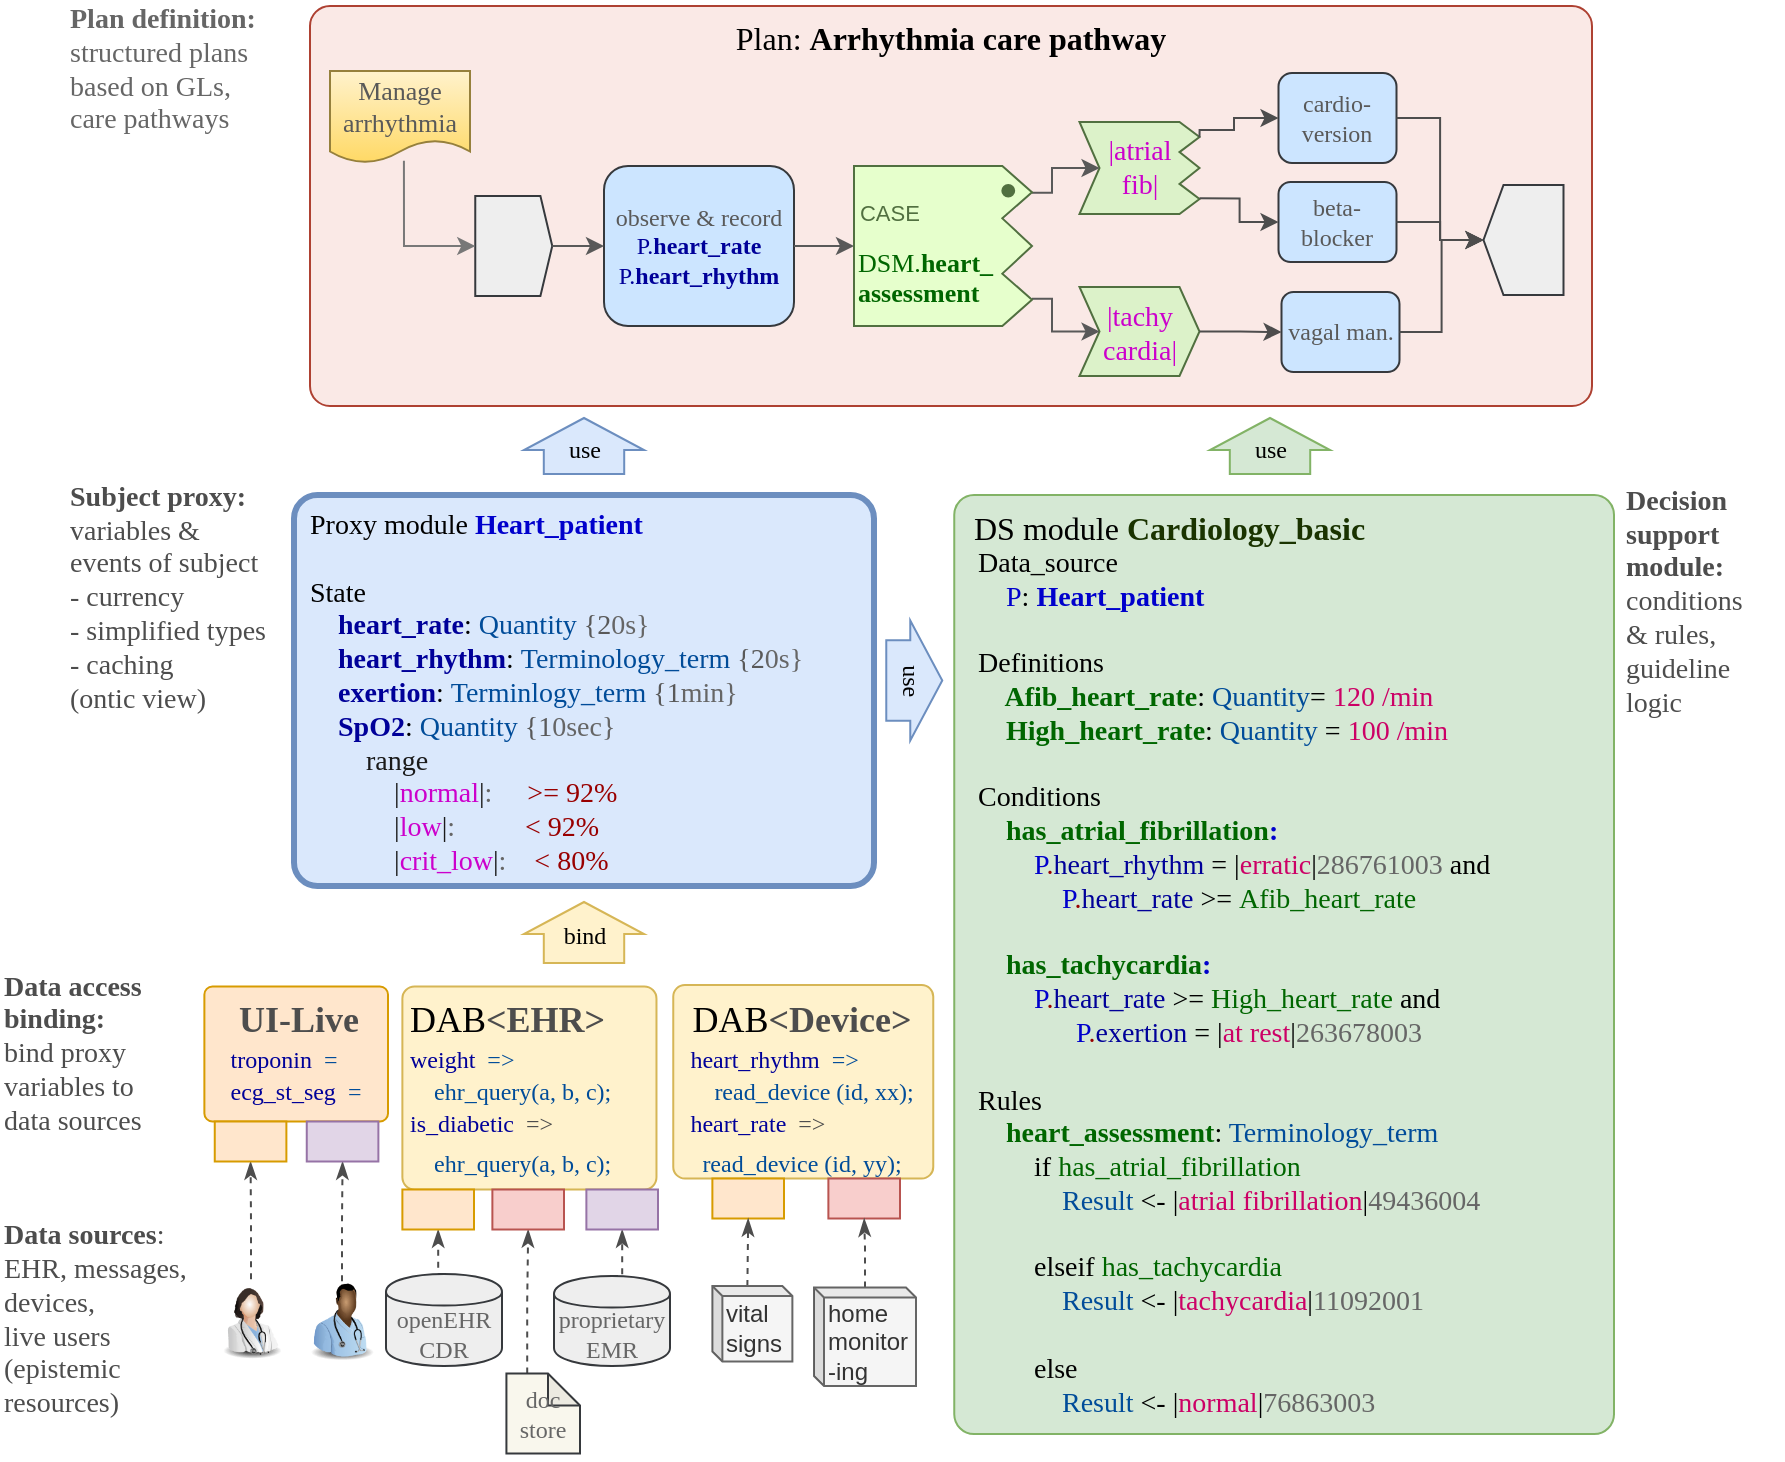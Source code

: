 <mxfile version="12.6.5" type="device"><diagram id="-mjmxiD4SZ3i_Z-_ZSI0" name="Page-1"><mxGraphModel dx="1366" dy="816" grid="1" gridSize="10" guides="1" tooltips="1" connect="1" arrows="1" fold="1" page="1" pageScale="1" pageWidth="1169" pageHeight="827" math="0" shadow="0"><root><mxCell id="0"/><mxCell id="1" parent="0"/><mxCell id="RvP3062w9t06JpOHgTbH-71" value="&lt;div style=&quot;text-align: center ; font-size: 16px&quot;&gt;DS module&amp;nbsp;&lt;b style=&quot;font-size: 16px&quot;&gt;&lt;font style=&quot;font-size: 16px&quot; color=&quot;#1a3300&quot;&gt;Cardiology_basic&lt;/font&gt;&lt;/b&gt;&lt;/div&gt;&lt;font color=&quot;#595959&quot; style=&quot;font-size: 16px&quot;&gt;&lt;div style=&quot;text-align: center ; font-size: 16px&quot;&gt;&lt;span style=&quot;font-size: 16px&quot;&gt;&amp;nbsp; &amp;nbsp; &amp;nbsp; &amp;nbsp; &amp;nbsp;&lt;/span&gt;&lt;span style=&quot;font-size: 16px&quot;&gt;&amp;nbsp; &amp;nbsp; &amp;nbsp; &amp;nbsp;&lt;/span&gt;&lt;/div&gt;&lt;/font&gt;" style="rounded=1;whiteSpace=wrap;html=1;fontSize=16;arcSize=3;verticalAlign=top;fillColor=#d5e8d4;strokeColor=#82b366;align=left;spacingLeft=8;fontFamily=Tahoma;" parent="1" vertex="1"><mxGeometry x="580.13" y="284.5" width="329.87" height="469.5" as="geometry"/></mxCell><mxCell id="dO6ojmiXCGP0qlEIDVPj-18" value="DAB&lt;b&gt;&lt;font color=&quot;#4d4d4d&quot;&gt;&amp;lt;EHR&amp;gt;&lt;/font&gt;&lt;/b&gt;&lt;font style=&quot;font-size: 14px&quot;&gt;&lt;br&gt;&lt;div&gt;&lt;font style=&quot;font-size: 12px&quot; color=&quot;#000099&quot;&gt;weight&lt;/font&gt;&lt;font color=&quot;#004c99&quot; style=&quot;font-size: 12px&quot;&gt;&amp;nbsp;&lt;/font&gt;&lt;font color=&quot;#004c99&quot; style=&quot;font-size: 12px&quot;&gt;&amp;nbsp;&lt;/font&gt;&lt;font color=&quot;#004c99&quot; style=&quot;font-size: 12px&quot;&gt;=&amp;gt;&amp;nbsp;&lt;/font&gt;&lt;/div&gt;&lt;div&gt;&lt;font color=&quot;#004c99&quot; style=&quot;font-size: 12px&quot;&gt;&amp;nbsp; &amp;nbsp; ehr_query(a, b, c);&lt;/font&gt;&lt;br&gt;&lt;/div&gt;&lt;/font&gt;&lt;span style=&quot;font-size: 12px&quot;&gt;&lt;div&gt;&lt;font color=&quot;#000099&quot;&gt;is_diabetic&lt;/font&gt;&lt;font color=&quot;#99004d&quot;&gt;&amp;nbsp;&lt;/font&gt;&lt;font color=&quot;#004c99&quot; style=&quot;color: rgb(153 , 0 , 77)&quot;&gt;&amp;nbsp;&lt;/font&gt;&lt;font color=&quot;#4d4d4d&quot;&gt;&lt;font&gt;=&amp;gt;&lt;/font&gt;&lt;/font&gt;&lt;/div&gt;&lt;/span&gt;&lt;span style=&quot;font-size: 12px&quot;&gt;&lt;font color=&quot;#4d4d4d&quot;&gt;&amp;nbsp; &amp;nbsp;&amp;nbsp;&lt;/font&gt;&lt;/span&gt;&lt;span style=&quot;color: rgb(0 , 76 , 153) ; font-size: 12px&quot;&gt;ehr_query(a, b, c);&lt;/span&gt;&lt;span style=&quot;color: rgb(0 , 76 , 153) ; font-size: 12px&quot;&gt;&lt;br&gt;&lt;/span&gt;&lt;span style=&quot;font-size: 12px&quot;&gt;&lt;div&gt;&lt;br&gt;&lt;/div&gt;&lt;/span&gt;" style="rounded=1;whiteSpace=wrap;html=1;fontSize=18;arcSize=6;verticalAlign=top;fillColor=#fff2cc;strokeColor=#d6b656;spacingLeft=2;fontFamily=Tahoma;align=left;" parent="1" vertex="1"><mxGeometry x="304.19" y="530.25" width="127.05" height="101.5" as="geometry"/></mxCell><mxCell id="16MvoikH8xTGFlD27zRF-5" value="&lt;b style=&quot;font-size: 14px&quot;&gt;Decision &lt;br&gt;support&amp;nbsp;&lt;br style=&quot;font-size: 14px&quot;&gt;module:&lt;/b&gt;&lt;br style=&quot;font-size: 14px&quot;&gt;conditions&lt;br&gt;&amp;amp; rules,&lt;br&gt;guideline&lt;br&gt;logic" style="text;html=1;align=left;verticalAlign=middle;resizable=0;points=[];autosize=1;fontSize=14;fontColor=#4D4D4D;fontFamily=Tahoma;" parent="1" vertex="1"><mxGeometry x="914.13" y="278" width="80" height="120" as="geometry"/></mxCell><mxCell id="16MvoikH8xTGFlD27zRF-6" value="&lt;b style=&quot;font-size: 14px&quot;&gt;Subject proxy:&lt;/b&gt;&lt;br style=&quot;font-size: 14px&quot;&gt;variables &amp;amp; &lt;br&gt;events of subject&lt;br&gt;- currency&lt;br&gt;- simplified types&lt;br&gt;- caching&lt;br&gt;(ontic view)" style="text;html=1;align=left;verticalAlign=middle;resizable=0;points=[];autosize=1;fontSize=14;fontColor=#4D4D4D;fontFamily=Tahoma;" parent="1" vertex="1"><mxGeometry x="135.76" y="276.25" width="120" height="120" as="geometry"/></mxCell><mxCell id="16MvoikH8xTGFlD27zRF-7" value="&lt;b style=&quot;font-size: 14px&quot;&gt;Data access &lt;br style=&quot;font-size: 14px&quot;&gt;binding:&lt;/b&gt;&lt;br style=&quot;font-size: 14px&quot;&gt;bind proxy&amp;nbsp;&lt;br style=&quot;font-size: 14px&quot;&gt;variables to&lt;br style=&quot;font-size: 14px&quot;&gt;data sources" style="text;html=1;align=left;verticalAlign=middle;resizable=0;points=[];autosize=1;fontSize=14;fontColor=#4D4D4D;fontFamily=Tahoma;" parent="1" vertex="1"><mxGeometry x="103.19" y="519" width="100" height="90" as="geometry"/></mxCell><mxCell id="16MvoikH8xTGFlD27zRF-8" value="&lt;font style=&quot;font-size: 12px&quot;&gt;use&lt;/font&gt;" style="html=1;shadow=0;dashed=0;align=center;verticalAlign=middle;shape=mxgraph.arrows2.arrow;dy=0.33;dx=16;direction=south;notch=0;fontSize=18;fillColor=#d5e8d4;strokeColor=#82b366;flipV=1;fontFamily=Tahoma;" parent="1" vertex="1"><mxGeometry x="708.005" y="246" width="60" height="28" as="geometry"/></mxCell><mxCell id="16MvoikH8xTGFlD27zRF-11" value="DAB&lt;b&gt;&lt;font color=&quot;#4d4d4d&quot;&gt;&amp;lt;Device&amp;gt;&lt;/font&gt;&lt;/b&gt;&lt;font style=&quot;font-size: 14px&quot;&gt;&lt;br&gt;&lt;div style=&quot;text-align: left&quot;&gt;&lt;font style=&quot;font-size: 12px&quot; color=&quot;#000099&quot;&gt;heart_rhythm&lt;/font&gt;&lt;font color=&quot;#004c99&quot; style=&quot;font-size: 12px&quot;&gt;&amp;nbsp;&lt;/font&gt;&lt;font color=&quot;#004c99&quot; style=&quot;font-size: 12px&quot;&gt;&amp;nbsp;&lt;/font&gt;&lt;font color=&quot;#004c99&quot; style=&quot;font-size: 12px&quot;&gt;=&amp;gt;&amp;nbsp;&lt;/font&gt;&lt;/div&gt;&lt;div style=&quot;text-align: left&quot;&gt;&lt;font color=&quot;#004c99&quot; style=&quot;font-size: 12px&quot;&gt;&amp;nbsp; &amp;nbsp; read_device (id, xx);&lt;/font&gt;&lt;br&gt;&lt;/div&gt;&lt;/font&gt;&lt;span style=&quot;font-size: 12px&quot;&gt;&lt;div style=&quot;text-align: left&quot;&gt;&lt;font color=&quot;#000099&quot;&gt;heart_rate&lt;/font&gt;&lt;font color=&quot;#99004d&quot;&gt;&amp;nbsp;&lt;/font&gt;&lt;font color=&quot;#004c99&quot; style=&quot;color: rgb(153 , 0 , 77)&quot;&gt;&amp;nbsp;&lt;/font&gt;&lt;font color=&quot;#4d4d4d&quot;&gt;=&amp;gt;&amp;nbsp;&lt;/font&gt;&lt;span style=&quot;color: rgb(77 , 77 , 77)&quot;&gt;&amp;nbsp; &amp;nbsp;&lt;/span&gt;&lt;/div&gt;&lt;/span&gt;&lt;span style=&quot;color: rgb(0 , 76 , 153) ; font-size: 12px ; text-align: left&quot;&gt;read_device (id, yy);&lt;br&gt;&lt;/span&gt;&lt;span style=&quot;font-size: 12px&quot;&gt;&lt;div style=&quot;text-align: left&quot;&gt;&lt;br&gt;&lt;/div&gt;&lt;/span&gt;" style="rounded=1;whiteSpace=wrap;html=1;fontSize=18;arcSize=6;verticalAlign=top;fillColor=#fff2cc;strokeColor=#d6b656;spacingLeft=-2;fontFamily=Tahoma;" parent="1" vertex="1"><mxGeometry x="439.63" y="529.5" width="130" height="96.75" as="geometry"/></mxCell><mxCell id="GozgkgP7t_RQeWkjlfC9-20" style="edgeStyle=orthogonalEdgeStyle;rounded=0;orthogonalLoop=1;jettySize=auto;html=1;exitX=0.5;exitY=0;exitDx=0;exitDy=0;entryX=0.5;entryY=1;entryDx=0;entryDy=0;dashed=1;endArrow=classicThin;endFill=1;strokeColor=#4D4D4D;fontSize=10;" edge="1" parent="1" source="16MvoikH8xTGFlD27zRF-13" target="GozgkgP7t_RQeWkjlfC9-10"><mxGeometry relative="1" as="geometry"/></mxCell><mxCell id="16MvoikH8xTGFlD27zRF-13" value="openEHR CDR" style="shape=cylinder;whiteSpace=wrap;html=1;boundedLbl=1;backgroundOutline=1;fontSize=12;fillColor=#eeeeee;strokeColor=#36393d;fontColor=#666666;fontFamily=Tahoma;" parent="1" vertex="1"><mxGeometry x="296" y="674" width="58" height="46" as="geometry"/></mxCell><mxCell id="GozgkgP7t_RQeWkjlfC9-16" style="edgeStyle=orthogonalEdgeStyle;rounded=0;orthogonalLoop=1;jettySize=auto;html=1;exitX=0.5;exitY=0;exitDx=0;exitDy=0;entryX=0.5;entryY=1;entryDx=0;entryDy=0;dashed=1;endArrow=classicThin;endFill=1;strokeColor=#4D4D4D;fontSize=10;" edge="1" parent="1" source="16MvoikH8xTGFlD27zRF-16" target="GozgkgP7t_RQeWkjlfC9-13"><mxGeometry relative="1" as="geometry"/></mxCell><mxCell id="16MvoikH8xTGFlD27zRF-16" value="proprietary EMR" style="shape=cylinder;whiteSpace=wrap;html=1;boundedLbl=1;backgroundOutline=1;fontSize=12;fillColor=#eeeeee;strokeColor=#36393d;fontColor=#666666;fontFamily=Tahoma;" parent="1" vertex="1"><mxGeometry x="380" y="675" width="58" height="45" as="geometry"/></mxCell><mxCell id="GozgkgP7t_RQeWkjlfC9-19" style="edgeStyle=orthogonalEdgeStyle;rounded=0;orthogonalLoop=1;jettySize=auto;html=1;exitX=0;exitY=0;exitDx=10.395;exitDy=0;exitPerimeter=0;entryX=0.5;entryY=1;entryDx=0;entryDy=0;dashed=1;endArrow=classicThin;endFill=1;strokeColor=#4D4D4D;fontSize=10;" edge="1" parent="1" source="16MvoikH8xTGFlD27zRF-17" target="GozgkgP7t_RQeWkjlfC9-12"><mxGeometry relative="1" as="geometry"/></mxCell><mxCell id="16MvoikH8xTGFlD27zRF-17" value="doc store" style="shape=note;whiteSpace=wrap;html=1;backgroundOutline=1;darkOpacity=0.05;fontSize=12;size=16;fillColor=#f9f7ed;strokeColor=#36393d;fontColor=#666666;fontFamily=Tahoma;" parent="1" vertex="1"><mxGeometry x="356.21" y="723.75" width="36.79" height="40" as="geometry"/></mxCell><mxCell id="16MvoikH8xTGFlD27zRF-20" value="&lt;b style=&quot;font-size: 14px&quot;&gt;Plan&amp;nbsp;definition:&lt;/b&gt;&lt;br style=&quot;font-size: 14px&quot;&gt;structured plans&lt;br&gt;based on GLs,&lt;br&gt;care pathways" style="text;html=1;align=left;verticalAlign=middle;resizable=0;points=[];autosize=1;fontSize=14;fontColor=#666666;fontFamily=Tahoma;" parent="1" vertex="1"><mxGeometry x="136.38" y="37" width="120" height="70" as="geometry"/></mxCell><mxCell id="RvP3062w9t06JpOHgTbH-34" value="&lt;font color=&quot;#000000&quot; style=&quot;font-size: 16px&quot;&gt;Plan: &lt;b style=&quot;font-size: 16px&quot;&gt;Arrhythmia care pathway&lt;/b&gt;&lt;/font&gt;" style="rounded=1;whiteSpace=wrap;html=1;fontSize=16;arcSize=5;fillColor=#FAE9E6;strokeColor=#ae4132;verticalAlign=top;fontFamily=Tahoma;" parent="1" vertex="1"><mxGeometry x="258" y="40" width="641" height="200" as="geometry"/></mxCell><mxCell id="RvP3062w9t06JpOHgTbH-6" value="observe &amp;amp; record&lt;br&gt;&lt;font color=&quot;#000099&quot;&gt;&lt;span style=&quot;text-align: left&quot;&gt;&lt;font&gt;P.&lt;b&gt;heart_rate&lt;/b&gt;&lt;/font&gt;&lt;/span&gt;&lt;b&gt;&lt;br&gt;&lt;/b&gt;&lt;/font&gt;&lt;font color=&quot;#000099&quot;&gt;P.&lt;b&gt;heart_rhythm&lt;/b&gt;&lt;/font&gt;" style="shape=ext;rounded=1;html=1;whiteSpace=wrap;shadow=0;glass=0;comic=0;labelBackgroundColor=none;strokeColor=#36393d;strokeWidth=1;fillColor=#cce5ff;fontFamily=Tahoma;fontSize=12;align=center;fontColor=#595959;" parent="1" vertex="1"><mxGeometry x="405" y="120" width="95" height="80" as="geometry"/></mxCell><mxCell id="RvP3062w9t06JpOHgTbH-7" value="" style="endArrow=classic;html=1;labelBackgroundColor=none;strokeColor=#595959;strokeWidth=1;fontFamily=Tahoma;fontSize=14;fontColor=#525252;entryX=0;entryY=0.5;exitX=1;exitY=0.5;fillColor=#f5f5f5;gradientColor=#b3b3b3;entryDx=0;entryDy=0;exitDx=0;exitDy=0;" parent="1" source="RvP3062w9t06JpOHgTbH-6" target="dO6ojmiXCGP0qlEIDVPj-1" edge="1"><mxGeometry width="50" height="50" relative="1" as="geometry"><mxPoint x="515.25" y="160" as="sourcePoint"/><mxPoint x="537.75" y="159.5" as="targetPoint"/></mxGeometry></mxCell><mxCell id="RvP3062w9t06JpOHgTbH-8" value="&lt;br style=&quot;font-size: 12px&quot;&gt;" style="shape=stencil(tZTbDoMgDIafhtsFbdz9wrb3YK5OMgYG2Onth6DJnLrsoIkx6f/br4UiBJgteYUkpSWBNUlToP7lw2sMl1kMua0wd1G7cCP4TmJ0rDP6iFexdw1BqBKNcLULG0JX/pv6AZZrpTxEaGU7zpPvYVwon0tvEdZ0c+9Eleef0KGJahLU7efMRTYDNZmj0y6z7XvaTieidntNZpnUNNTkRyYwr4wdYmA7nh8PRp/VfrCTitc/SM9o7ZO+4PtjP7TANlsK9ZSdDZ3vz9OXL5ue/Vcevq1Pv03PpbY/bF6YZ28sQR2ZJbBCG3wz5EJIGS/EsZLDbijaYwc13s9BeAA=);whiteSpace=wrap;html=1;fillColor=#eeeeee;fontSize=12;strokeColor=#36393d;fontFamily=Tahoma;" parent="1" vertex="1"><mxGeometry x="340.63" y="135" width="38.5" height="50" as="geometry"/></mxCell><mxCell id="RvP3062w9t06JpOHgTbH-3" value="" style="endArrow=classic;html=1;labelBackgroundColor=none;strokeColor=#595959;strokeWidth=1;fontFamily=Tahoma;fontSize=14;fontColor=#525252;exitX=1;exitY=0.5;fillColor=#f5f5f5;gradientColor=#b3b3b3;fontStyle=0;entryX=0;entryY=0.5;exitDx=0;exitDy=0;" parent="1" source="RvP3062w9t06JpOHgTbH-8" target="RvP3062w9t06JpOHgTbH-6" edge="1"><mxGeometry width="50" height="50" relative="1" as="geometry"><mxPoint x="415.25" y="167.5" as="sourcePoint"/><mxPoint x="417.75" y="123.5" as="targetPoint"/></mxGeometry></mxCell><mxCell id="RvP3062w9t06JpOHgTbH-13" value="&lt;font color=&quot;#cc00cc&quot; style=&quot;font-size: 14px;&quot;&gt;|tachy&lt;br style=&quot;font-size: 14px;&quot;&gt;cardia|&lt;/font&gt;" style="shape=stencil(tZXtboMgFIavhr8LH0Oznwtd74NSNkkpGLTtdvc7iiZlfmzVmRjNeY/vwzG8RMREVchSI4oLxHaIUs7hBuUtlhmOpaxKreqoXWUw8mB17FR18Cd9M8e6IxhX6GDqpsveEH6Fd5qLCeWdA4jxrko6d32ASePAiz8jrFv+K6lK4J91rUNUSavu/8584htQySaTkixPuf3sP8h43bQT1IfnTahkk936HypZyGQClKkgM3GQ6vQR/MUdRyd5N9Yqb32AMj7bhRBlO7Gn4mXmI+IxGzdzkuPnuQSUsjmcg0bfPvurnj9yY9jebY27c/N19iy107zb/cUD8Ef9K+1kwQco6ys9tXegD7avVSeyBinzQf8Swpim+ayNRn/AbtX4D2mFbw==);whiteSpace=wrap;html=1;fillColor=#d5e8d4;strokeColor=#82b366;gradientColor=#97d077;fontSize=14;fontColor=#0000F0;verticalAlign=top;fontStyle=0;fontFamily=Tahoma;" parent="1" vertex="1"><mxGeometry x="642.75" y="180.5" width="60" height="44.5" as="geometry"/></mxCell><mxCell id="RvP3062w9t06JpOHgTbH-15" value="cardio-version" style="shape=stencil(tZThCoIwFIWfZn9jcwj9jVXvsfSaQ9tkrqy3b+4atFKJUJDBPUe/e9h2JVy0pWyAJLQkfE+SJE394ssOyy3FUrYNZA61m7RKnmpAp3XWVNCp3A0EpUuwyvUuPxC68+/0DxeZ0dpDlNFt5Lz5HiaV9t/SO8KG9o+oajz/Ag4sqiyox9+Zm3QFKlsjacx85V426ULUOCtb5aSWobI/mVx4ZeoSc3GSWXW25qrz0STBsf0QzV/uj8GLx3Ik0ERbLgpjYSZPoeoaZ3dq78bd0PSLHVT8lQThCQ==);whiteSpace=wrap;html=1;fontSize=12;align=center;fillColor=#cce5ff;strokeColor=#36393d;fontColor=#595959;fontFamily=Tahoma;" parent="1" vertex="1"><mxGeometry x="742.25" y="73.5" width="59" height="45" as="geometry"/></mxCell><mxCell id="RvP3062w9t06JpOHgTbH-17" value="vagal man." style="shape=stencil(tZThCoIwFIWfZn9jcwj9jVXvsfSaQ9tkrqy3b+4atFKJUJDBPUe/e9h2JVy0pWyAJLQkfE+SJE394ssOyy3FUrYNZA61m7RKnmpAp3XWVNCp3A0EpUuwyvUuPxC68+/0DxeZ0dpDlNFt5Lz5HiaV9t/SO8KG9o+oajz/Ag4sqiyox9+Zm3QFKlsjacx85V426ULUOCtb5aSWobI/mVx4ZeoSc3GSWXW25qrz0STBsf0QzV/uj8GLx3Ik0ERbLgpjYSZPoeoaZ3dq78bd0PSLHVT8lQThCQ==);whiteSpace=wrap;html=1;fontSize=12;align=center;fillColor=#cce5ff;strokeColor=#36393d;fontColor=#595959;fontFamily=Tahoma;" parent="1" vertex="1"><mxGeometry x="743.75" y="183" width="59" height="40" as="geometry"/></mxCell><mxCell id="RvP3062w9t06JpOHgTbH-12" style="edgeStyle=orthogonalEdgeStyle;rounded=0;orthogonalLoop=1;jettySize=auto;html=1;exitX=1;exitY=0.5;exitDx=0;exitDy=0;fontSize=12;strokeColor=#4D4D4D;fontFamily=Tahoma;" parent="1" source="RvP3062w9t06JpOHgTbH-13" target="RvP3062w9t06JpOHgTbH-17" edge="1"><mxGeometry relative="1" as="geometry"/></mxCell><mxCell id="RvP3062w9t06JpOHgTbH-19" value="&lt;span style=&quot;font-size: 14px;&quot;&gt;&lt;font style=&quot;font-size: 14px;&quot; color=&quot;#cc00cc&quot;&gt;|atrial &lt;br style=&quot;font-size: 14px;&quot;&gt;fib|&lt;/font&gt;&lt;/span&gt;" style="shape=stencil(tZXbcoIwEIafJrdODgbsZSfW94iYlowxYQLV+vZdCHbkWDU6w8DsLvvtD+w/ICbKXBYKUZwjtkaUcg4nCE8hTHAIZVmorAq5o/Rabo0KlbLybq9Oele1BG1z5XVVV9kHwu9wT30wkTlrAaKdLTuVqzrApLbQi38CrB1/7kQF8A+qUj5kSZPd3M5c8BdQSZe5IEn6JLV/pHNPf4+MIxWPU+/W26GSl3yx51D7z79iN2OZgMzUPjOxldn+y7tvuxsV86mNyZxxHsJwbQYhytZiQ8XbzHMEt403c5Li5dwSFLL26KBwKR/cUc07bwx76TbaXnXzuPak2z79Rm6aTlZx42na7t/DClgap2CZxM3n9+qPbCcPvMDMuFJNrS7kB9vbZCesBiZzXv3jwWCmeauNOn/AbrLhT9okfgE=);whiteSpace=wrap;html=1;fillColor=#d5e8d4;strokeColor=#82b366;gradientColor=#97d077;fontSize=14;verticalAlign=top;fontStyle=0;fontFamily=Tahoma;" parent="1" vertex="1"><mxGeometry x="642.75" y="98" width="60" height="46" as="geometry"/></mxCell><mxCell id="RvP3062w9t06JpOHgTbH-9" style="edgeStyle=orthogonalEdgeStyle;rounded=0;html=1;exitX=1;exitY=0.167;exitDx=0;exitDy=0;entryX=0;entryY=0.5;entryDx=0;entryDy=0;jettySize=auto;orthogonalLoop=1;strokeColor=#4D4D4D;fontFamily=Tahoma;" parent="1" source="RvP3062w9t06JpOHgTbH-19" target="RvP3062w9t06JpOHgTbH-15" edge="1"><mxGeometry relative="1" as="geometry"><mxPoint x="817.25" y="43.5" as="targetPoint"/><Array as="points"><mxPoint x="703" y="102"/><mxPoint x="720" y="102"/><mxPoint x="720" y="96"/></Array></mxGeometry></mxCell><mxCell id="RvP3062w9t06JpOHgTbH-21" value="beta-blocker" style="shape=stencil(tZThCoIwFIWfZn9jcwj9jVXvsfSaQ9tkrqy3b+4atFKJUJDBPUe/e9h2JVy0pWyAJLQkfE+SJE394ssOyy3FUrYNZA61m7RKnmpAp3XWVNCp3A0EpUuwyvUuPxC68+/0DxeZ0dpDlNFt5Lz5HiaV9t/SO8KG9o+oajz/Ag4sqiyox9+Zm3QFKlsjacx85V426ULUOCtb5aSWobI/mVx4ZeoSc3GSWXW25qrz0STBsf0QzV/uj8GLx3Ik0ERbLgpjYSZPoeoaZ3dq78bd0PSLHVT8lQThCQ==);whiteSpace=wrap;html=1;fontSize=12;align=center;fillColor=#cce5ff;strokeColor=#36393d;fontColor=#595959;fontFamily=Tahoma;" parent="1" vertex="1"><mxGeometry x="742.25" y="128" width="59" height="40" as="geometry"/></mxCell><mxCell id="RvP3062w9t06JpOHgTbH-18" style="edgeStyle=orthogonalEdgeStyle;rounded=0;orthogonalLoop=1;jettySize=auto;html=1;exitX=1;exitY=0.83;exitDx=0;exitDy=0;entryX=0;entryY=0.5;entryDx=0;entryDy=0;strokeColor=#4D4D4D;fontSize=12;fontFamily=Tahoma;" parent="1" source="RvP3062w9t06JpOHgTbH-19" target="RvP3062w9t06JpOHgTbH-21" edge="1"><mxGeometry relative="1" as="geometry"/></mxCell><mxCell id="RvP3062w9t06JpOHgTbH-29" value="" style="shape=stencil(tZRhb4MgEIZ/DV8bhdplHxfX/Q9K2SSlYIC127/vyWkiEdtmU2PUe8/34cQDwmrf8FYSWjSEvRNKqwouEF4x3BYYct9KEVC7cKf4QUvM+ODsSV7VMfQEZRrpVOiybE+KN3inO1ktrDEAUdb4JDPKA4wrA97iB2H98L9J1AL/LIN0qJZR/XieualWoJZrVJoyh7qXrXQhalprucqfWoZa/pHJalDmmpjVBy5OX85+m2O2kk+ltbDaOgjxHgcilO3jcecjcInlzWzHXvvnvLnl3cKcJIb02V7kaGpy6y3HHexamZF9u6i934qe95f/9Kd2+rJ5DBDaejk39aBPZj+qM60CTWKdfNBD2Az3WyXbuRN2VHH7j8IN);whiteSpace=wrap;html=1;fillColor=#f5f5f5;gradientColor=#b3b3b3;fontSize=11;strokeColor=#666666;fontFamily=Tahoma;" parent="1" vertex="1"><mxGeometry x="844.75" y="129.5" width="40" height="55" as="geometry"/></mxCell><mxCell id="RvP3062w9t06JpOHgTbH-14" style="edgeStyle=orthogonalEdgeStyle;rounded=0;orthogonalLoop=1;jettySize=auto;html=1;exitX=1;exitY=0.5;exitDx=0;exitDy=0;entryX=0;entryY=0.5;entryDx=0;entryDy=0;strokeColor=#4D4D4D;fontSize=12;fontFamily=Tahoma;" parent="1" source="RvP3062w9t06JpOHgTbH-15" target="RvP3062w9t06JpOHgTbH-29" edge="1"><mxGeometry relative="1" as="geometry"><mxPoint x="821.75" y="169.685" as="targetPoint"/></mxGeometry></mxCell><mxCell id="RvP3062w9t06JpOHgTbH-16" style="edgeStyle=orthogonalEdgeStyle;rounded=0;orthogonalLoop=1;jettySize=auto;html=1;exitX=1;exitY=0.5;exitDx=0;exitDy=0;entryX=0;entryY=0.5;entryDx=0;entryDy=0;strokeColor=#4D4D4D;fontSize=12;fontFamily=Tahoma;" parent="1" source="RvP3062w9t06JpOHgTbH-17" target="RvP3062w9t06JpOHgTbH-29" edge="1"><mxGeometry relative="1" as="geometry"><mxPoint x="819.75" y="87.5" as="targetPoint"/></mxGeometry></mxCell><mxCell id="RvP3062w9t06JpOHgTbH-20" style="edgeStyle=orthogonalEdgeStyle;rounded=0;orthogonalLoop=1;jettySize=auto;html=1;exitX=1;exitY=0.5;exitDx=0;exitDy=0;entryX=0;entryY=0.5;entryDx=0;entryDy=0;strokeColor=#4D4D4D;fontSize=12;fontFamily=Tahoma;" parent="1" source="RvP3062w9t06JpOHgTbH-21" target="RvP3062w9t06JpOHgTbH-29" edge="1"><mxGeometry relative="1" as="geometry"><mxPoint x="821.75" y="206.315" as="targetPoint"/></mxGeometry></mxCell><mxCell id="RvP3062w9t06JpOHgTbH-30" value="&lt;div style=&quot;text-align: center&quot;&gt;Manage arrhythmia&lt;/div&gt;" style="shape=document;whiteSpace=wrap;html=1;boundedLbl=1;shadow=0;glass=0;comic=0;labelBackgroundColor=none;strokeColor=#96803C;strokeWidth=1;fillColor=#fff2cc;fontFamily=Tahoma;fontSize=13;align=center;fontStyle=0;size=0.25;gradientColor=#ffd966;fontColor=#595959;" parent="1" vertex="1"><mxGeometry x="268" y="72.5" width="70" height="46" as="geometry"/></mxCell><mxCell id="RvP3062w9t06JpOHgTbH-1" style="edgeStyle=orthogonalEdgeStyle;rounded=0;html=1;entryX=0;entryY=0.5;entryDx=0;entryDy=0;jettySize=auto;orthogonalLoop=1;fontSize=12;strokeWidth=1;strokeColor=#787878;exitX=0.528;exitY=0.975;exitDx=0;exitDy=0;exitPerimeter=0;fontFamily=Tahoma;" parent="1" source="RvP3062w9t06JpOHgTbH-30" target="RvP3062w9t06JpOHgTbH-8" edge="1"><mxGeometry relative="1" as="geometry"><mxPoint x="312.25" y="116.5" as="sourcePoint"/><Array as="points"><mxPoint x="305" y="160"/></Array></mxGeometry></mxCell><mxCell id="RvP3062w9t06JpOHgTbH-33" style="edgeStyle=orthogonalEdgeStyle;rounded=0;orthogonalLoop=1;jettySize=auto;html=1;exitX=1;exitY=0.83;exitDx=0;exitDy=0;entryX=0.167;entryY=0.5;entryDx=0;entryDy=0;entryPerimeter=0;fontSize=12;strokeColor=#595959;fontFamily=Tahoma;" parent="1" source="dO6ojmiXCGP0qlEIDVPj-1" target="RvP3062w9t06JpOHgTbH-13" edge="1"><mxGeometry relative="1" as="geometry"><Array as="points"><mxPoint x="629" y="186"/><mxPoint x="629" y="203"/></Array><mxPoint x="582.75" y="177.65" as="sourcePoint"/></mxGeometry></mxCell><mxCell id="RvP3062w9t06JpOHgTbH-10" style="edgeStyle=orthogonalEdgeStyle;rounded=0;orthogonalLoop=1;jettySize=auto;html=1;exitX=1;exitY=0.167;exitDx=0;exitDy=0;entryX=0.167;entryY=0.5;entryDx=0;entryDy=0;entryPerimeter=0;fontSize=14;strokeColor=#595959;fontFamily=Tahoma;" parent="1" source="dO6ojmiXCGP0qlEIDVPj-1" target="RvP3062w9t06JpOHgTbH-19" edge="1"><mxGeometry relative="1" as="geometry"><mxPoint x="637.75" y="189" as="targetPoint"/><mxPoint x="582.75" y="141.185" as="sourcePoint"/><Array as="points"><mxPoint x="629" y="133"/><mxPoint x="629" y="121"/></Array></mxGeometry></mxCell><mxCell id="dO6ojmiXCGP0qlEIDVPj-1" value="&lt;font style=&quot;font-size: 13px&quot;&gt;&lt;br style=&quot;font-size: 13px&quot;&gt;&lt;font color=&quot;#006600&quot; style=&quot;font-size: 13px&quot;&gt;&lt;br style=&quot;font-size: 13px&quot;&gt;&lt;/font&gt;&lt;span style=&quot;font-size: 13px&quot;&gt;&lt;font color=&quot;#006600&quot; style=&quot;font-size: 13px&quot;&gt;DSM.&lt;b&gt;heart_&lt;/b&gt;&lt;br style=&quot;font-size: 13px&quot;&gt;&lt;b&gt;assessment&lt;/b&gt;&lt;/font&gt;&lt;br style=&quot;font-size: 13px&quot;&gt;&lt;/span&gt;&lt;/font&gt;" style="shape=stencil(tVbbjoMgEP0aXxuFot3HhrU/sF9ALV1JKRikl/37Rccm0kpv2sRoZsZz5ihz0AjTumQVj1BcRvg7QogQd3LhCcI0hpDVFS8s5I7MCLaWHCq1NXrHT2JjOwahSm6Ebao4j+Klu6c5MC20Uo5EaFV7lV7dkTGhHDY+A1nX/s+LKse/55YbyCZtdvU854x8gDXxOWdJmk2j9oqXfETtNKy+1uQjqzUN6/XzL/DTtJi6TGiWMV2zYvdr9EFtBsVshZSFltq4EK5towjhPF2tKL3zHOC0YTBJsnge3wFXrPHnTeFS3usjv++6IdoLWgrVQ5Nx8NSHf43rnizGtUdZN39vK8DZOAXzdFx/8qr+l+GF1DUPDZ7L38xemw0YxVlEG/7AQWCFUMutVvZNm1h+bnYJxw8YuvzJ4XV0Lwf504Ue+jUoMrgRPBTJpRRVHV7xdOZ/xOcQlf0oLGpYdrtkNyvTZuEPok38Aw==);whiteSpace=wrap;html=1;fontSize=13;fillColor=#cdeb8b;strokeColor=#36393d;align=left;verticalAlign=middle;fontFamily=Tahoma;" parent="1" vertex="1"><mxGeometry x="530" y="120" width="89" height="80" as="geometry"/></mxCell><mxCell id="16MvoikH8xTGFlD27zRF-23" value="&lt;font style=&quot;font-size: 12px&quot;&gt;use&lt;/font&gt;" style="html=1;shadow=0;dashed=0;align=center;verticalAlign=middle;shape=mxgraph.arrows2.arrow;dy=0.33;dx=16;direction=south;notch=0;fontSize=18;fillColor=#dae8fc;strokeColor=#6c8ebf;flipV=1;fontFamily=Tahoma;" parent="1" vertex="1"><mxGeometry x="365" y="246" width="60" height="28" as="geometry"/></mxCell><mxCell id="16MvoikH8xTGFlD27zRF-24" value="&lt;font style=&quot;font-size: 12px&quot;&gt;use&lt;/font&gt;" style="html=1;shadow=0;dashed=0;align=center;verticalAlign=middle;shape=mxgraph.arrows2.arrow;dy=0.33;dx=16;direction=south;notch=0;fontSize=18;fillColor=#dae8fc;strokeColor=#6c8ebf;flipV=1;rotation=90;fontFamily=Tahoma;" parent="1" vertex="1"><mxGeometry x="530.135" y="363.25" width="60" height="28" as="geometry"/></mxCell><mxCell id="K_8rpJOvDZrePxqkqU6q-1" value="Data_source&lt;br&gt;&amp;nbsp; &amp;nbsp;&amp;nbsp;&lt;font color=&quot;#0000cc&quot;&gt;P&lt;/font&gt;: &lt;b&gt;&lt;font color=&quot;#0000cc&quot;&gt;Heart_patient&lt;/font&gt;&lt;/b&gt;&lt;br&gt;&lt;br&gt;Definitions&lt;br style=&quot;font-size: 14px&quot;&gt;&lt;b style=&quot;color: rgb(0 , 0 , 204) ; font-size: 14px&quot;&gt;&amp;nbsp; &amp;nbsp; &lt;/b&gt;&lt;b style=&quot;font-size: 14px&quot;&gt;&lt;font color=&quot;#006600&quot;&gt;Afib_heart_rate&lt;/font&gt;&lt;/b&gt;:&amp;nbsp;&lt;font color=&quot;#004c99&quot; style=&quot;font-size: 14px&quot;&gt;Quantity&lt;/font&gt;= &lt;font color=&quot;#cc0066&quot;&gt;120 /min&lt;/font&gt;&lt;br style=&quot;font-size: 14px&quot;&gt;&lt;font style=&quot;font-size: 14px&quot;&gt;&lt;b style=&quot;font-size: 14px&quot;&gt;&lt;font color=&quot;#0000cc&quot;&gt;&amp;nbsp; &amp;nbsp; &lt;/font&gt;&lt;font color=&quot;#006600&quot;&gt;High_heart_rate&lt;/font&gt;&lt;/b&gt;&lt;/font&gt;:&amp;nbsp;&lt;span style=&quot;color: rgb(0 , 76 , 153) ; font-size: 14px&quot;&gt;Quantity&lt;/span&gt;&amp;nbsp;= &lt;font color=&quot;#cc0066&quot;&gt;100 /min&lt;/font&gt;&lt;br style=&quot;font-size: 14px&quot;&gt;&lt;br style=&quot;font-size: 14px&quot;&gt;Conditions&lt;br style=&quot;font-size: 14px&quot;&gt;&lt;font style=&quot;font-size: 14px&quot;&gt;&lt;b style=&quot;font-size: 14px&quot;&gt;&lt;font color=&quot;#0000cc&quot;&gt;&amp;nbsp; &amp;nbsp; &lt;/font&gt;&lt;font color=&quot;#006600&quot;&gt;has_atrial_fibrillation&lt;/font&gt;&lt;font color=&quot;#0000cc&quot;&gt;:&lt;/font&gt;&lt;/b&gt;&lt;/font&gt;&lt;br style=&quot;font-size: 14px&quot;&gt;&amp;nbsp; &amp;nbsp; &amp;nbsp; &amp;nbsp;&amp;nbsp;&lt;span style=&quot;color: rgb(0 , 0 , 204)&quot;&gt;P&lt;/span&gt;&lt;font color=&quot;#990000&quot; style=&quot;font-size: 14px&quot;&gt;.&lt;/font&gt;&lt;font style=&quot;font-size: 14px&quot; color=&quot;#000099&quot;&gt;heart_rhythm&lt;/font&gt;&amp;nbsp;= |&lt;font color=&quot;#cc0066&quot;&gt;erratic&lt;/font&gt;|&lt;font color=&quot;#666666&quot;&gt;286761003&lt;/font&gt;&amp;nbsp;and&amp;nbsp;&lt;br style=&quot;font-size: 14px&quot;&gt;&amp;nbsp; &amp;nbsp; &amp;nbsp; &amp;nbsp; &amp;nbsp; &amp;nbsp;&amp;nbsp;&lt;span style=&quot;color: rgb(0 , 0 , 204)&quot;&gt;P&lt;/span&gt;&lt;font color=&quot;#990000&quot; style=&quot;font-size: 14px&quot;&gt;.&lt;/font&gt;&lt;span style=&quot;color: rgb(0 , 0 , 153)&quot;&gt;heart_rate&lt;/span&gt;&amp;nbsp;&amp;gt;=&amp;nbsp;&lt;font style=&quot;font-size: 14px&quot; color=&quot;#006600&quot;&gt;Afib_heart_rate&lt;/font&gt;&lt;br style=&quot;font-size: 14px&quot;&gt;&lt;br style=&quot;font-size: 14px&quot;&gt;&lt;font style=&quot;font-size: 14px&quot;&gt;&lt;b style=&quot;font-size: 14px&quot;&gt;&lt;font color=&quot;#0000cc&quot;&gt;&amp;nbsp; &amp;nbsp; &lt;/font&gt;&lt;font color=&quot;#006600&quot;&gt;has_tachycardia&lt;/font&gt;&lt;font color=&quot;#0000cc&quot;&gt;:&lt;/font&gt;&lt;/b&gt;&lt;/font&gt;&lt;br style=&quot;font-size: 14px&quot;&gt;&amp;nbsp; &amp;nbsp; &amp;nbsp; &amp;nbsp;&amp;nbsp;&lt;span style=&quot;color: rgb(0 , 0 , 204)&quot;&gt;P&lt;/span&gt;&lt;font color=&quot;#990000&quot; style=&quot;font-size: 14px&quot;&gt;.&lt;/font&gt;&lt;font style=&quot;font-size: 14px&quot; color=&quot;#000099&quot;&gt;heart_rate&lt;/font&gt;&amp;nbsp;&amp;gt;=&amp;nbsp;&lt;font style=&quot;font-size: 14px&quot; color=&quot;#006600&quot;&gt;High_heart_rate&lt;/font&gt;&amp;nbsp;and&amp;nbsp;&lt;br style=&quot;font-size: 14px&quot;&gt;&amp;nbsp; &amp;nbsp; &amp;nbsp; &amp;nbsp; &amp;nbsp; &amp;nbsp; &amp;nbsp;&amp;nbsp;&lt;span style=&quot;color: rgb(0 , 0 , 204)&quot;&gt;P&lt;/span&gt;&lt;font color=&quot;#990000&quot; style=&quot;font-size: 14px&quot;&gt;.&lt;/font&gt;&lt;font style=&quot;font-size: 14px&quot; color=&quot;#000099&quot;&gt;exertion&lt;/font&gt;&amp;nbsp;= |&lt;font color=&quot;#cc0066&quot; style=&quot;font-size: 14px&quot;&gt;at rest&lt;/font&gt;|&lt;font color=&quot;#666666&quot;&gt;263678003&lt;/font&gt;&lt;br style=&quot;font-size: 14px&quot;&gt;&lt;br style=&quot;font-size: 14px&quot;&gt;Rules&lt;br style=&quot;font-size: 14px&quot;&gt;&lt;font style=&quot;font-size: 14px&quot;&gt;&lt;b style=&quot;font-size: 14px&quot;&gt;&lt;font color=&quot;#0000cc&quot;&gt;&amp;nbsp; &amp;nbsp; &lt;/font&gt;&lt;font color=&quot;#006600&quot;&gt;heart_assessment&lt;/font&gt;&lt;/b&gt;&lt;/font&gt;: &lt;font color=&quot;#004c99&quot; style=&quot;font-size: 14px&quot;&gt;Terminology_term&lt;/font&gt;&lt;br style=&quot;font-size: 14px&quot;&gt;&amp;nbsp; &amp;nbsp; &amp;nbsp; &amp;nbsp; if&amp;nbsp;&lt;font style=&quot;font-size: 14px&quot; color=&quot;#006600&quot;&gt;has_atrial_fibrillation&lt;/font&gt;&lt;br style=&quot;font-size: 14px&quot;&gt;&amp;nbsp; &amp;nbsp; &amp;nbsp; &amp;nbsp; &amp;nbsp; &amp;nbsp;&amp;nbsp;&lt;span style=&quot;color: rgb(0 , 76 , 153) ; font-size: 14px&quot;&gt;Result&lt;/span&gt;&amp;nbsp;&amp;lt;-&amp;nbsp;|&lt;font color=&quot;#cc0066&quot; style=&quot;font-size: 14px&quot;&gt;atrial fibrillation&lt;/font&gt;|&lt;font color=&quot;#666666&quot;&gt;49436004&lt;/font&gt;&lt;br style=&quot;font-size: 14px&quot;&gt;&lt;br style=&quot;font-size: 14px&quot;&gt;&amp;nbsp; &amp;nbsp; &amp;nbsp; &amp;nbsp; elseif&amp;nbsp;&lt;font style=&quot;font-size: 14px&quot; color=&quot;#006600&quot;&gt;has_tachycardia&lt;/font&gt;&lt;br style=&quot;font-size: 14px&quot;&gt;&amp;nbsp; &amp;nbsp; &amp;nbsp; &amp;nbsp; &amp;nbsp; &amp;nbsp;&amp;nbsp;&lt;span style=&quot;color: rgb(0 , 76 , 153) ; font-size: 14px&quot;&gt;Result&lt;/span&gt;&amp;nbsp;&amp;lt;-&amp;nbsp;|&lt;font color=&quot;#cc0066&quot; style=&quot;font-size: 14px&quot;&gt;tachycardia&lt;/font&gt;|&lt;font color=&quot;#666666&quot;&gt;11092001&lt;/font&gt;&lt;br style=&quot;font-size: 14px&quot;&gt;&lt;br style=&quot;font-size: 14px&quot;&gt;&amp;nbsp; &amp;nbsp; &amp;nbsp; &amp;nbsp; else&amp;nbsp;&lt;br style=&quot;font-size: 14px&quot;&gt;&amp;nbsp; &amp;nbsp; &amp;nbsp; &amp;nbsp; &amp;nbsp; &amp;nbsp;&amp;nbsp;&lt;span style=&quot;color: rgb(0 , 76 , 153) ; font-size: 14px&quot;&gt;Result&lt;/span&gt;&amp;nbsp;&amp;lt;- |&lt;font color=&quot;#cc0066&quot; style=&quot;font-size: 14px&quot;&gt;normal&lt;/font&gt;|&lt;font color=&quot;#666666&quot;&gt;76863003&lt;/font&gt;&lt;br style=&quot;font-size: 14px&quot;&gt;&amp;nbsp; &amp;nbsp;" style="text;align=left;verticalAlign=middle;resizable=0;points=[];autosize=1;html=1;fontSize=14;fontFamily=Tahoma;" parent="1" vertex="1"><mxGeometry x="590.13" y="307" width="310" height="460" as="geometry"/></mxCell><mxCell id="xK_owxVeyjik1uLHwPR0-1" value="&lt;font style=&quot;font-size: 12px&quot;&gt;bind&lt;/font&gt;" style="html=1;shadow=0;dashed=0;align=center;verticalAlign=middle;shape=mxgraph.arrows2.arrow;dy=0.33;dx=16;direction=south;notch=0;fontSize=18;fillColor=#fff2cc;strokeColor=#d6b656;flipV=1;fontFamily=Tahoma;" parent="1" vertex="1"><mxGeometry x="365" y="488" width="60" height="30.5" as="geometry"/></mxCell><mxCell id="dLbk_4bJskzLK2Te17rK-1" value="&lt;div style=&quot;font-size: 14px&quot;&gt;&lt;font style=&quot;font-size: 14px&quot;&gt;&lt;span style=&quot;font-size: 14px&quot;&gt;Proxy module&amp;nbsp;&lt;/span&gt;&lt;/font&gt;&lt;font&gt;&lt;b&gt;&lt;font color=&quot;#0000cc&quot;&gt;Heart_patient&lt;/font&gt;&lt;/b&gt;&lt;font color=&quot;#004c99&quot;&gt;&amp;nbsp;&lt;/font&gt;&lt;/font&gt;&lt;/div&gt;&lt;div style=&quot;font-size: 14px&quot;&gt;&lt;br&gt;&lt;/div&gt;&lt;div style=&quot;font-size: 14px&quot;&gt;State&lt;/div&gt;&lt;div style=&quot;font-size: 14px&quot;&gt;&lt;b style=&quot;white-space: nowrap&quot;&gt;&lt;font color=&quot;#000099&quot;&gt;&amp;nbsp; &amp;nbsp; heart_rate&lt;/font&gt;&lt;/b&gt;&lt;span style=&quot;white-space: nowrap&quot;&gt;:&amp;nbsp;&lt;/span&gt;&lt;font color=&quot;#004c99&quot; style=&quot;white-space: nowrap&quot;&gt;Quantity&lt;/font&gt;&lt;span style=&quot;white-space: nowrap&quot;&gt;&amp;nbsp;&lt;/span&gt;&lt;font color=&quot;#595959&quot; style=&quot;white-space: nowrap&quot;&gt;{2&lt;/font&gt;&lt;font color=&quot;#666666&quot; style=&quot;white-space: nowrap&quot;&gt;0s}&lt;/font&gt;&lt;br&gt;&lt;/div&gt;&lt;font style=&quot;font-size: 14px&quot;&gt;&lt;span style=&quot;white-space: nowrap ; font-size: 14px&quot;&gt;&lt;div style=&quot;font-weight: bold ; font-size: 14px&quot;&gt;&lt;b style=&quot;font-size: 14px&quot;&gt;&lt;font color=&quot;#990000&quot; style=&quot;font-size: 14px&quot;&gt;&amp;nbsp; &amp;nbsp; &lt;/font&gt;&lt;font style=&quot;font-size: 14px&quot; color=&quot;#000099&quot;&gt;heart_rhythm&lt;/font&gt;&lt;/b&gt;&lt;span style=&quot;font-weight: normal ; font-size: 14px&quot;&gt;:&amp;nbsp;&lt;/span&gt;&lt;font color=&quot;#004c99&quot; style=&quot;font-weight: normal ; font-size: 14px&quot;&gt;Terminology_term&lt;/font&gt;&lt;span style=&quot;font-weight: normal ; font-size: 14px&quot;&gt;&amp;nbsp;&lt;/span&gt;&lt;font color=&quot;#595959&quot; style=&quot;font-weight: normal ; font-size: 14px&quot;&gt;{2&lt;/font&gt;&lt;font color=&quot;#666666&quot; style=&quot;font-weight: normal ; font-size: 14px&quot;&gt;0s}&lt;/font&gt;&lt;/div&gt;&lt;div style=&quot;font-size: 14px&quot;&gt;&lt;div style=&quot;font-weight: bold ; font-size: 14px&quot;&gt;&lt;b style=&quot;font-size: 14px&quot;&gt;&lt;font color=&quot;#990000&quot; style=&quot;font-size: 14px&quot;&gt;&amp;nbsp; &amp;nbsp; &lt;/font&gt;&lt;font color=&quot;#000099&quot; style=&quot;font-size: 14px&quot;&gt;exertion&lt;/font&gt;&lt;/b&gt;&lt;span style=&quot;font-weight: normal ; font-size: 14px&quot;&gt;:&amp;nbsp;&lt;/span&gt;&lt;font color=&quot;#004c99&quot; style=&quot;font-weight: normal ; font-size: 14px&quot;&gt;Terminlogy_term&lt;/font&gt;&lt;span style=&quot;font-weight: normal ; font-size: 14px&quot;&gt;&amp;nbsp;&lt;/span&gt;&lt;font color=&quot;#595959&quot; style=&quot;font-weight: normal ; font-size: 14px&quot;&gt;{1&lt;/font&gt;&lt;font color=&quot;#666666&quot; style=&quot;font-weight: normal ; font-size: 14px&quot;&gt;min}&lt;/font&gt;&lt;/div&gt;&lt;div style=&quot;font-weight: bold ; font-size: 14px&quot;&gt;&lt;b&gt;&lt;font color=&quot;#990000&quot;&gt;&amp;nbsp; &amp;nbsp; &lt;/font&gt;&lt;font color=&quot;#000099&quot;&gt;SpO2&lt;/font&gt;&lt;/b&gt;&lt;span style=&quot;font-weight: normal&quot;&gt;:&amp;nbsp;&lt;/span&gt;&lt;font color=&quot;#004c99&quot; style=&quot;font-weight: normal&quot;&gt;Quantity&lt;/font&gt;&lt;span style=&quot;font-weight: normal&quot;&gt;&amp;nbsp;&lt;/span&gt;&lt;font color=&quot;#595959&quot; style=&quot;font-weight: normal&quot;&gt;{1&lt;/font&gt;&lt;font color=&quot;#666666&quot; style=&quot;font-weight: normal&quot;&gt;0sec}&lt;/font&gt;&lt;font color=&quot;#666666&quot; style=&quot;font-weight: normal ; font-size: 14px&quot;&gt;&lt;br style=&quot;font-size: 14px&quot;&gt;&lt;/font&gt;&lt;/div&gt;&lt;div style=&quot;font-weight: bold ; font-size: 14px&quot;&gt;&lt;font color=&quot;#666666&quot; style=&quot;font-weight: normal&quot;&gt;&amp;nbsp; &amp;nbsp; &amp;nbsp; &amp;nbsp; &lt;/font&gt;&lt;font style=&quot;font-weight: normal&quot; color=&quot;#1a1a1a&quot;&gt;range&lt;/font&gt;&lt;/div&gt;&lt;div style=&quot;font-weight: bold ; font-size: 14px&quot;&gt;&lt;font color=&quot;#666666&quot; style=&quot;font-weight: normal&quot;&gt;&amp;nbsp; &amp;nbsp; &amp;nbsp; &amp;nbsp; &amp;nbsp; &amp;nbsp; &lt;/font&gt;&lt;font style=&quot;font-weight: normal&quot; color=&quot;#1a1a1a&quot;&gt;|&lt;/font&gt;&lt;font style=&quot;font-weight: normal&quot; color=&quot;#cc00cc&quot;&gt;normal&lt;/font&gt;&lt;font style=&quot;font-weight: normal&quot; color=&quot;#1a1a1a&quot;&gt;|&lt;/font&gt;&lt;font color=&quot;#666666&quot; style=&quot;font-weight: normal&quot;&gt;:&amp;nbsp; &amp;nbsp; &amp;nbsp;&lt;/font&gt;&lt;font style=&quot;font-weight: normal&quot; color=&quot;#990000&quot;&gt;&amp;gt;= 92%&lt;/font&gt;&lt;/div&gt;&lt;div style=&quot;font-weight: bold ; font-size: 14px&quot;&gt;&lt;font color=&quot;#666666&quot; style=&quot;font-weight: normal&quot;&gt;&amp;nbsp; &amp;nbsp; &amp;nbsp; &amp;nbsp; &amp;nbsp; &amp;nbsp; &lt;/font&gt;&lt;font style=&quot;font-weight: normal&quot; color=&quot;#1a1a1a&quot;&gt;|&lt;/font&gt;&lt;font style=&quot;font-weight: normal&quot; color=&quot;#cc00cc&quot;&gt;low&lt;/font&gt;&lt;font style=&quot;font-weight: normal&quot; color=&quot;#1a1a1a&quot;&gt;|&lt;/font&gt;&lt;font color=&quot;#666666&quot; style=&quot;font-weight: normal&quot;&gt;:&amp;nbsp; &amp;nbsp; &amp;nbsp; &amp;nbsp; &amp;nbsp; &lt;/font&gt;&lt;font style=&quot;font-weight: normal&quot; color=&quot;#990000&quot;&gt;&amp;lt; 92%&lt;/font&gt;&lt;/div&gt;&lt;div style=&quot;font-weight: bold ; font-size: 14px&quot;&gt;&lt;font color=&quot;#666666&quot; style=&quot;font-weight: normal&quot;&gt;&amp;nbsp; &amp;nbsp; &amp;nbsp; &amp;nbsp; &amp;nbsp; &amp;nbsp; &lt;/font&gt;&lt;font style=&quot;font-weight: normal&quot; color=&quot;#1a1a1a&quot;&gt;|&lt;/font&gt;&lt;font style=&quot;font-weight: normal&quot; color=&quot;#cc00cc&quot;&gt;crit_low&lt;/font&gt;&lt;font style=&quot;font-weight: normal&quot; color=&quot;#1a1a1a&quot;&gt;|&lt;/font&gt;&lt;font color=&quot;#666666&quot; style=&quot;font-weight: normal&quot;&gt;:&amp;nbsp; &amp;nbsp; &lt;/font&gt;&lt;font style=&quot;font-weight: normal&quot; color=&quot;#990000&quot;&gt;&amp;lt; 80%&lt;/font&gt;&lt;/div&gt;&lt;div style=&quot;font-weight: bold ; font-size: 14px&quot;&gt;&lt;br&gt;&lt;/div&gt;&lt;div style=&quot;font-weight: bold ; font-size: 14px&quot;&gt;&lt;font color=&quot;#666666&quot; style=&quot;font-weight: normal ; font-size: 14px&quot;&gt;&lt;br style=&quot;font-size: 14px&quot;&gt;&lt;/font&gt;&lt;/div&gt;&lt;/div&gt;&lt;/span&gt;&lt;/font&gt;" style="rounded=1;whiteSpace=wrap;html=1;fontSize=14;arcSize=6;verticalAlign=top;fillColor=#dae8fc;strokeColor=#6c8ebf;fontFamily=Tahoma;align=left;spacingLeft=6;strokeWidth=3;" parent="1" vertex="1"><mxGeometry x="250" y="284.5" width="290" height="195.5" as="geometry"/></mxCell><mxCell id="dLbk_4bJskzLK2Te17rK-2" value="&lt;b&gt;Data sources&lt;/b&gt;:&lt;br&gt;EHR, messages,&lt;br&gt;devices, &lt;br&gt;live users &lt;br&gt;(epistemic &lt;br&gt;resources)" style="text;html=1;align=left;verticalAlign=middle;resizable=0;points=[];autosize=1;fontSize=14;fontColor=#4D4D4D;fontFamily=Tahoma;" parent="1" vertex="1"><mxGeometry x="103.19" y="641.63" width="110" height="110" as="geometry"/></mxCell><mxCell id="GozgkgP7t_RQeWkjlfC9-5" value="&lt;b&gt;&lt;font color=&quot;#4d4d4d&quot;&gt;UI-Live&lt;/font&gt;&lt;/b&gt;&lt;font style=&quot;font-size: 14px&quot;&gt;&lt;br&gt;&lt;div style=&quot;text-align: left&quot;&gt;&lt;font style=&quot;font-size: 12px&quot; color=&quot;#000099&quot;&gt;troponin&lt;/font&gt;&lt;font color=&quot;#004c99&quot; style=&quot;font-size: 12px&quot;&gt;&amp;nbsp;&lt;/font&gt;&lt;font color=&quot;#004c99&quot; style=&quot;font-size: 12px&quot;&gt;&amp;nbsp;&lt;/font&gt;&lt;font color=&quot;#004c99&quot; style=&quot;font-size: 12px&quot;&gt;=&amp;nbsp;&lt;/font&gt;&lt;/div&gt;&lt;div style=&quot;text-align: left&quot;&gt;&lt;font color=&quot;#000099&quot; style=&quot;font-size: 12px&quot;&gt;ecg_st_seg&lt;/font&gt;&lt;font color=&quot;#004c99&quot; style=&quot;font-size: 12px&quot;&gt;&amp;nbsp;&lt;/font&gt;&lt;font color=&quot;#004c99&quot; style=&quot;font-size: 12px&quot;&gt;&amp;nbsp;&lt;/font&gt;&lt;font color=&quot;#004c99&quot; style=&quot;font-size: 12px&quot;&gt;=&amp;nbsp;&lt;/font&gt;&lt;font color=&quot;#004c99&quot; style=&quot;font-size: 12px&quot;&gt;&lt;br&gt;&lt;/font&gt;&lt;/div&gt;&lt;/font&gt;" style="rounded=1;whiteSpace=wrap;html=1;fontSize=18;arcSize=6;verticalAlign=top;fillColor=#ffe6cc;strokeColor=#d79b00;spacingLeft=3;fontFamily=Tahoma;" vertex="1" parent="1"><mxGeometry x="205.19" y="530.25" width="91.81" height="67.5" as="geometry"/></mxCell><mxCell id="GozgkgP7t_RQeWkjlfC9-10" value="" style="rounded=0;whiteSpace=wrap;html=1;fontSize=10;align=left;fillColor=#ffe6cc;strokeColor=#d79b00;" vertex="1" parent="1"><mxGeometry x="304.19" y="631.75" width="35.81" height="20" as="geometry"/></mxCell><mxCell id="GozgkgP7t_RQeWkjlfC9-12" value="" style="rounded=0;whiteSpace=wrap;html=1;fontSize=10;align=left;fillColor=#f8cecc;strokeColor=#b85450;" vertex="1" parent="1"><mxGeometry x="349.19" y="631.75" width="35.81" height="20" as="geometry"/></mxCell><mxCell id="GozgkgP7t_RQeWkjlfC9-13" value="" style="rounded=0;whiteSpace=wrap;html=1;fontSize=10;align=left;fillColor=#e1d5e7;strokeColor=#9673a6;" vertex="1" parent="1"><mxGeometry x="396.19" y="631.75" width="35.81" height="20" as="geometry"/></mxCell><mxCell id="GozgkgP7t_RQeWkjlfC9-14" value="" style="rounded=0;whiteSpace=wrap;html=1;fontSize=10;align=left;fillColor=#ffe6cc;strokeColor=#d79b00;" vertex="1" parent="1"><mxGeometry x="459.19" y="626.25" width="35.81" height="20" as="geometry"/></mxCell><mxCell id="GozgkgP7t_RQeWkjlfC9-15" value="" style="rounded=0;whiteSpace=wrap;html=1;fontSize=10;align=left;fillColor=#f8cecc;strokeColor=#b85450;" vertex="1" parent="1"><mxGeometry x="517.19" y="626.25" width="35.81" height="20" as="geometry"/></mxCell><mxCell id="GozgkgP7t_RQeWkjlfC9-23" style="edgeStyle=orthogonalEdgeStyle;rounded=0;orthogonalLoop=1;jettySize=auto;html=1;exitX=0;exitY=0;exitDx=17.5;exitDy=0;exitPerimeter=0;entryX=0.5;entryY=1;entryDx=0;entryDy=0;dashed=1;endArrow=classicThin;endFill=1;strokeColor=#4D4D4D;fontSize=12;fontColor=#595959;" edge="1" parent="1" source="GozgkgP7t_RQeWkjlfC9-22" target="GozgkgP7t_RQeWkjlfC9-14"><mxGeometry relative="1" as="geometry"/></mxCell><mxCell id="GozgkgP7t_RQeWkjlfC9-22" value="vital signs" style="shape=cube;whiteSpace=wrap;html=1;boundedLbl=1;backgroundOutline=1;darkOpacity=0.05;darkOpacity2=0.1;fontSize=12;align=left;size=5;fontColor=#333333;fillColor=#f5f5f5;strokeColor=#666666;" vertex="1" parent="1"><mxGeometry x="459.19" y="680" width="40" height="37.75" as="geometry"/></mxCell><mxCell id="GozgkgP7t_RQeWkjlfC9-25" style="edgeStyle=orthogonalEdgeStyle;rounded=0;orthogonalLoop=1;jettySize=auto;html=1;entryX=0.5;entryY=1;entryDx=0;entryDy=0;dashed=1;endArrow=classicThin;endFill=1;strokeColor=#4D4D4D;fontSize=12;fontColor=#595959;" edge="1" parent="1" source="GozgkgP7t_RQeWkjlfC9-24" target="GozgkgP7t_RQeWkjlfC9-15"><mxGeometry relative="1" as="geometry"/></mxCell><mxCell id="GozgkgP7t_RQeWkjlfC9-24" value="home monitor&lt;br&gt;-ing" style="shape=cube;whiteSpace=wrap;html=1;boundedLbl=1;backgroundOutline=1;darkOpacity=0.05;darkOpacity2=0.1;fontSize=12;align=left;size=5;fontColor=#333333;fillColor=#f5f5f5;strokeColor=#666666;" vertex="1" parent="1"><mxGeometry x="510" y="680.75" width="51" height="49.25" as="geometry"/></mxCell><mxCell id="GozgkgP7t_RQeWkjlfC9-30" style="edgeStyle=orthogonalEdgeStyle;rounded=0;orthogonalLoop=1;jettySize=auto;html=1;exitX=0.5;exitY=0;exitDx=0;exitDy=0;entryX=0.5;entryY=1;entryDx=0;entryDy=0;dashed=1;endArrow=classicThin;endFill=1;strokeColor=#4D4D4D;fontSize=12;fontColor=#595959;" edge="1" parent="1" source="GozgkgP7t_RQeWkjlfC9-27" target="GozgkgP7t_RQeWkjlfC9-31"><mxGeometry relative="1" as="geometry"/></mxCell><mxCell id="GozgkgP7t_RQeWkjlfC9-27" value="" style="image;html=1;labelBackgroundColor=#ffffff;image=img/lib/clip_art/people/Doctor_Woman_128x128.png;fontSize=12;fontColor=#595959;align=left;" vertex="1" parent="1"><mxGeometry x="206" y="676.63" width="45" height="40" as="geometry"/></mxCell><mxCell id="GozgkgP7t_RQeWkjlfC9-29" style="edgeStyle=orthogonalEdgeStyle;rounded=0;orthogonalLoop=1;jettySize=auto;html=1;entryX=0.5;entryY=1;entryDx=0;entryDy=0;dashed=1;endArrow=classicThin;endFill=1;strokeColor=#4D4D4D;fontSize=12;fontColor=#595959;" edge="1" parent="1" source="GozgkgP7t_RQeWkjlfC9-28" target="GozgkgP7t_RQeWkjlfC9-32"><mxGeometry relative="1" as="geometry"/></mxCell><mxCell id="GozgkgP7t_RQeWkjlfC9-28" value="" style="image;html=1;labelBackgroundColor=#ffffff;image=img/lib/clip_art/people/Nurse_Man_Black_128x128.png;fontSize=12;fontColor=#595959;align=left;" vertex="1" parent="1"><mxGeometry x="251" y="677.63" width="46" height="40" as="geometry"/></mxCell><mxCell id="GozgkgP7t_RQeWkjlfC9-31" value="" style="rounded=0;whiteSpace=wrap;html=1;fontSize=10;align=left;fillColor=#ffe6cc;strokeColor=#d79b00;" vertex="1" parent="1"><mxGeometry x="210.38" y="597.75" width="35.81" height="20" as="geometry"/></mxCell><mxCell id="GozgkgP7t_RQeWkjlfC9-32" value="" style="rounded=0;whiteSpace=wrap;html=1;fontSize=10;align=left;fillColor=#e1d5e7;strokeColor=#9673a6;" vertex="1" parent="1"><mxGeometry x="256.38" y="597.75" width="35.81" height="20" as="geometry"/></mxCell></root></mxGraphModel></diagram></mxfile>